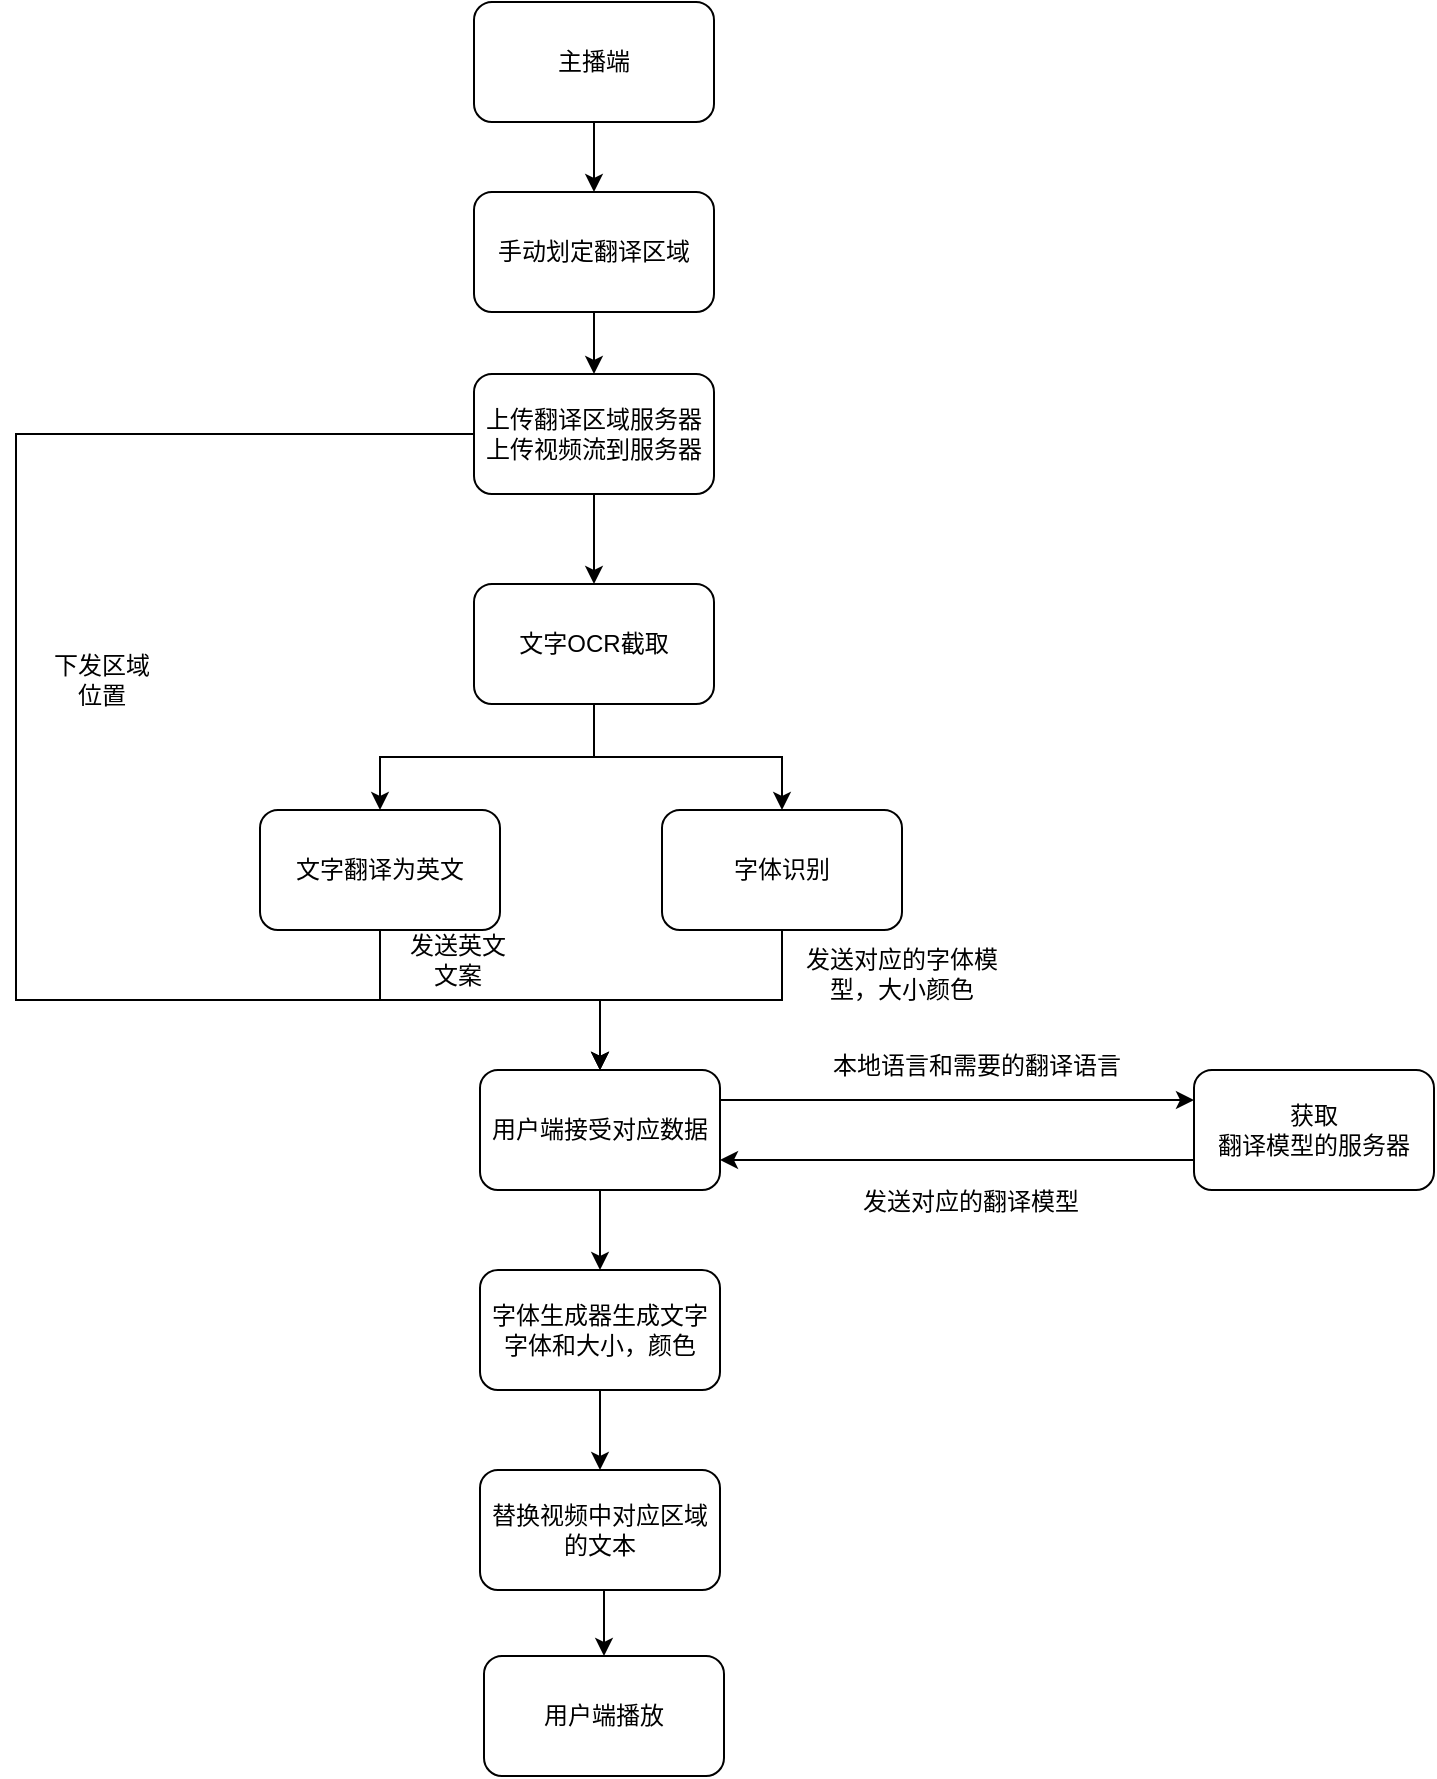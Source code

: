 <mxfile version="15.6.8" type="github" pages="4">
  <diagram id="deppknpWhG_hF70JALiS" name="Page-1">
    <mxGraphModel dx="1673" dy="935" grid="0" gridSize="10" guides="1" tooltips="1" connect="1" arrows="1" fold="1" page="0" pageScale="1" pageWidth="1169" pageHeight="827" background="none" math="0" shadow="0">
      <root>
        <mxCell id="0" />
        <mxCell id="1" parent="0" />
        <mxCell id="zy-ySyqnzNk1DSLpwusJ-8" style="edgeStyle=orthogonalEdgeStyle;rounded=0;orthogonalLoop=1;jettySize=auto;html=1;exitX=0.5;exitY=1;exitDx=0;exitDy=0;" edge="1" parent="1" source="zy-ySyqnzNk1DSLpwusJ-1" target="zy-ySyqnzNk1DSLpwusJ-2">
          <mxGeometry relative="1" as="geometry" />
        </mxCell>
        <mxCell id="zy-ySyqnzNk1DSLpwusJ-1" value="主播端" style="rounded=1;whiteSpace=wrap;html=1;" vertex="1" parent="1">
          <mxGeometry x="472" y="93" width="120" height="60" as="geometry" />
        </mxCell>
        <mxCell id="zy-ySyqnzNk1DSLpwusJ-9" style="edgeStyle=orthogonalEdgeStyle;rounded=0;orthogonalLoop=1;jettySize=auto;html=1;exitX=0.5;exitY=1;exitDx=0;exitDy=0;" edge="1" parent="1" source="zy-ySyqnzNk1DSLpwusJ-2" target="zy-ySyqnzNk1DSLpwusJ-3">
          <mxGeometry relative="1" as="geometry" />
        </mxCell>
        <mxCell id="zy-ySyqnzNk1DSLpwusJ-2" value="手动划定翻译区域" style="rounded=1;whiteSpace=wrap;html=1;" vertex="1" parent="1">
          <mxGeometry x="472" y="188" width="120" height="60" as="geometry" />
        </mxCell>
        <mxCell id="zy-ySyqnzNk1DSLpwusJ-10" style="edgeStyle=orthogonalEdgeStyle;rounded=0;orthogonalLoop=1;jettySize=auto;html=1;exitX=0.5;exitY=1;exitDx=0;exitDy=0;" edge="1" parent="1" source="zy-ySyqnzNk1DSLpwusJ-3" target="zy-ySyqnzNk1DSLpwusJ-6">
          <mxGeometry relative="1" as="geometry" />
        </mxCell>
        <mxCell id="zy-ySyqnzNk1DSLpwusJ-15" style="edgeStyle=orthogonalEdgeStyle;rounded=0;orthogonalLoop=1;jettySize=auto;html=1;exitX=0;exitY=0.5;exitDx=0;exitDy=0;" edge="1" parent="1" source="zy-ySyqnzNk1DSLpwusJ-3" target="zy-ySyqnzNk1DSLpwusJ-7">
          <mxGeometry relative="1" as="geometry">
            <Array as="points">
              <mxPoint x="243" y="309" />
              <mxPoint x="243" y="592" />
              <mxPoint x="535" y="592" />
            </Array>
          </mxGeometry>
        </mxCell>
        <mxCell id="zy-ySyqnzNk1DSLpwusJ-3" value="上传翻译区域服务器&lt;br&gt;上传视频流到服务器" style="rounded=1;whiteSpace=wrap;html=1;" vertex="1" parent="1">
          <mxGeometry x="472" y="279" width="120" height="60" as="geometry" />
        </mxCell>
        <mxCell id="zy-ySyqnzNk1DSLpwusJ-13" style="edgeStyle=orthogonalEdgeStyle;rounded=0;orthogonalLoop=1;jettySize=auto;html=1;exitX=0.5;exitY=1;exitDx=0;exitDy=0;" edge="1" parent="1" source="zy-ySyqnzNk1DSLpwusJ-4" target="zy-ySyqnzNk1DSLpwusJ-7">
          <mxGeometry relative="1" as="geometry" />
        </mxCell>
        <mxCell id="zy-ySyqnzNk1DSLpwusJ-4" value="文字翻译为英文" style="rounded=1;whiteSpace=wrap;html=1;" vertex="1" parent="1">
          <mxGeometry x="365" y="497" width="120" height="60" as="geometry" />
        </mxCell>
        <mxCell id="zy-ySyqnzNk1DSLpwusJ-14" style="edgeStyle=orthogonalEdgeStyle;rounded=0;orthogonalLoop=1;jettySize=auto;html=1;exitX=0.5;exitY=1;exitDx=0;exitDy=0;" edge="1" parent="1" source="zy-ySyqnzNk1DSLpwusJ-5" target="zy-ySyqnzNk1DSLpwusJ-7">
          <mxGeometry relative="1" as="geometry" />
        </mxCell>
        <mxCell id="zy-ySyqnzNk1DSLpwusJ-5" value="字体识别" style="rounded=1;whiteSpace=wrap;html=1;" vertex="1" parent="1">
          <mxGeometry x="566" y="497" width="120" height="60" as="geometry" />
        </mxCell>
        <mxCell id="zy-ySyqnzNk1DSLpwusJ-11" style="edgeStyle=orthogonalEdgeStyle;rounded=0;orthogonalLoop=1;jettySize=auto;html=1;exitX=0.5;exitY=1;exitDx=0;exitDy=0;" edge="1" parent="1" source="zy-ySyqnzNk1DSLpwusJ-6" target="zy-ySyqnzNk1DSLpwusJ-4">
          <mxGeometry relative="1" as="geometry" />
        </mxCell>
        <mxCell id="zy-ySyqnzNk1DSLpwusJ-12" style="edgeStyle=orthogonalEdgeStyle;rounded=0;orthogonalLoop=1;jettySize=auto;html=1;exitX=0.5;exitY=1;exitDx=0;exitDy=0;" edge="1" parent="1" source="zy-ySyqnzNk1DSLpwusJ-6" target="zy-ySyqnzNk1DSLpwusJ-5">
          <mxGeometry relative="1" as="geometry" />
        </mxCell>
        <mxCell id="zy-ySyqnzNk1DSLpwusJ-6" value="文字OCR截取" style="rounded=1;whiteSpace=wrap;html=1;" vertex="1" parent="1">
          <mxGeometry x="472" y="384" width="120" height="60" as="geometry" />
        </mxCell>
        <mxCell id="zy-ySyqnzNk1DSLpwusJ-20" style="edgeStyle=orthogonalEdgeStyle;rounded=0;orthogonalLoop=1;jettySize=auto;html=1;exitX=1;exitY=0.25;exitDx=0;exitDy=0;entryX=0;entryY=0.25;entryDx=0;entryDy=0;" edge="1" parent="1" source="zy-ySyqnzNk1DSLpwusJ-7" target="zy-ySyqnzNk1DSLpwusJ-19">
          <mxGeometry relative="1" as="geometry" />
        </mxCell>
        <mxCell id="zy-ySyqnzNk1DSLpwusJ-26" style="edgeStyle=orthogonalEdgeStyle;rounded=0;orthogonalLoop=1;jettySize=auto;html=1;exitX=0.5;exitY=1;exitDx=0;exitDy=0;entryX=0.5;entryY=0;entryDx=0;entryDy=0;" edge="1" parent="1" source="zy-ySyqnzNk1DSLpwusJ-7" target="zy-ySyqnzNk1DSLpwusJ-24">
          <mxGeometry relative="1" as="geometry" />
        </mxCell>
        <mxCell id="zy-ySyqnzNk1DSLpwusJ-7" value="用户端接受对应数据" style="rounded=1;whiteSpace=wrap;html=1;" vertex="1" parent="1">
          <mxGeometry x="475" y="627" width="120" height="60" as="geometry" />
        </mxCell>
        <mxCell id="zy-ySyqnzNk1DSLpwusJ-16" value="下发区域位置" style="text;html=1;strokeColor=none;fillColor=none;align=center;verticalAlign=middle;whiteSpace=wrap;rounded=0;" vertex="1" parent="1">
          <mxGeometry x="256" y="417" width="60" height="30" as="geometry" />
        </mxCell>
        <mxCell id="zy-ySyqnzNk1DSLpwusJ-21" style="edgeStyle=orthogonalEdgeStyle;rounded=0;orthogonalLoop=1;jettySize=auto;html=1;exitX=0;exitY=0.75;exitDx=0;exitDy=0;entryX=1;entryY=0.75;entryDx=0;entryDy=0;" edge="1" parent="1" source="zy-ySyqnzNk1DSLpwusJ-19" target="zy-ySyqnzNk1DSLpwusJ-7">
          <mxGeometry relative="1" as="geometry" />
        </mxCell>
        <mxCell id="zy-ySyqnzNk1DSLpwusJ-19" value="获取&lt;br&gt;翻译模型的服务器&lt;br&gt;" style="rounded=1;whiteSpace=wrap;html=1;" vertex="1" parent="1">
          <mxGeometry x="832" y="627" width="120" height="60" as="geometry" />
        </mxCell>
        <mxCell id="zy-ySyqnzNk1DSLpwusJ-22" value="本地语言和需要的翻译语言" style="text;html=1;strokeColor=none;fillColor=none;align=center;verticalAlign=middle;whiteSpace=wrap;rounded=0;" vertex="1" parent="1">
          <mxGeometry x="628" y="610" width="191" height="30" as="geometry" />
        </mxCell>
        <mxCell id="zy-ySyqnzNk1DSLpwusJ-23" value="发送对应的翻译模型" style="text;html=1;strokeColor=none;fillColor=none;align=center;verticalAlign=middle;whiteSpace=wrap;rounded=0;" vertex="1" parent="1">
          <mxGeometry x="625" y="678" width="191" height="30" as="geometry" />
        </mxCell>
        <mxCell id="zy-ySyqnzNk1DSLpwusJ-27" style="edgeStyle=orthogonalEdgeStyle;rounded=0;orthogonalLoop=1;jettySize=auto;html=1;exitX=0.5;exitY=1;exitDx=0;exitDy=0;" edge="1" parent="1" source="zy-ySyqnzNk1DSLpwusJ-24" target="zy-ySyqnzNk1DSLpwusJ-25">
          <mxGeometry relative="1" as="geometry" />
        </mxCell>
        <mxCell id="zy-ySyqnzNk1DSLpwusJ-24" value="字体生成器生成文字字体和大小，颜色" style="rounded=1;whiteSpace=wrap;html=1;" vertex="1" parent="1">
          <mxGeometry x="475" y="727" width="120" height="60" as="geometry" />
        </mxCell>
        <mxCell id="zy-ySyqnzNk1DSLpwusJ-32" style="edgeStyle=orthogonalEdgeStyle;rounded=0;orthogonalLoop=1;jettySize=auto;html=1;exitX=0.5;exitY=1;exitDx=0;exitDy=0;entryX=0.5;entryY=0;entryDx=0;entryDy=0;" edge="1" parent="1" source="zy-ySyqnzNk1DSLpwusJ-25" target="zy-ySyqnzNk1DSLpwusJ-31">
          <mxGeometry relative="1" as="geometry" />
        </mxCell>
        <mxCell id="zy-ySyqnzNk1DSLpwusJ-25" value="替换视频中对应区域的文本" style="rounded=1;whiteSpace=wrap;html=1;" vertex="1" parent="1">
          <mxGeometry x="475" y="827" width="120" height="60" as="geometry" />
        </mxCell>
        <mxCell id="zy-ySyqnzNk1DSLpwusJ-29" value="发送对应的字体模型，大小颜色" style="text;html=1;strokeColor=none;fillColor=none;align=center;verticalAlign=middle;whiteSpace=wrap;rounded=0;" vertex="1" parent="1">
          <mxGeometry x="634" y="564" width="104" height="30" as="geometry" />
        </mxCell>
        <mxCell id="zy-ySyqnzNk1DSLpwusJ-30" value="发送英文文案" style="text;html=1;strokeColor=none;fillColor=none;align=center;verticalAlign=middle;whiteSpace=wrap;rounded=0;" vertex="1" parent="1">
          <mxGeometry x="434" y="557" width="60" height="30" as="geometry" />
        </mxCell>
        <mxCell id="zy-ySyqnzNk1DSLpwusJ-31" value="用户端播放" style="rounded=1;whiteSpace=wrap;html=1;" vertex="1" parent="1">
          <mxGeometry x="477" y="920" width="120" height="60" as="geometry" />
        </mxCell>
      </root>
    </mxGraphModel>
  </diagram>
  <diagram id="xxRcVkGZvPgzCilsxUnd" name="Page-2">
    <mxGraphModel dx="1673" dy="935" grid="0" gridSize="10" guides="1" tooltips="1" connect="1" arrows="1" fold="1" page="0" pageScale="1" pageWidth="1169" pageHeight="827" math="0" shadow="0">
      <root>
        <mxCell id="i7DTgtqNW0EHdDafcnVs-0" />
        <mxCell id="i7DTgtqNW0EHdDafcnVs-1" parent="i7DTgtqNW0EHdDafcnVs-0" />
        <mxCell id="oEYVQdHiddgd-uuQjU3G-0" style="edgeStyle=orthogonalEdgeStyle;rounded=0;orthogonalLoop=1;jettySize=auto;html=1;exitX=0.5;exitY=1;exitDx=0;exitDy=0;" edge="1" parent="i7DTgtqNW0EHdDafcnVs-1" source="oEYVQdHiddgd-uuQjU3G-1" target="oEYVQdHiddgd-uuQjU3G-3">
          <mxGeometry relative="1" as="geometry" />
        </mxCell>
        <mxCell id="oEYVQdHiddgd-uuQjU3G-1" value="用户端" style="rounded=1;whiteSpace=wrap;html=1;" vertex="1" parent="i7DTgtqNW0EHdDafcnVs-1">
          <mxGeometry x="472" y="93" width="120" height="60" as="geometry" />
        </mxCell>
        <mxCell id="oEYVQdHiddgd-uuQjU3G-2" style="edgeStyle=orthogonalEdgeStyle;rounded=0;orthogonalLoop=1;jettySize=auto;html=1;exitX=0.5;exitY=1;exitDx=0;exitDy=0;" edge="1" parent="i7DTgtqNW0EHdDafcnVs-1" source="oEYVQdHiddgd-uuQjU3G-3" target="oEYVQdHiddgd-uuQjU3G-6">
          <mxGeometry relative="1" as="geometry" />
        </mxCell>
        <mxCell id="oEYVQdHiddgd-uuQjU3G-3" value="手动划定翻译区域" style="rounded=1;whiteSpace=wrap;html=1;" vertex="1" parent="i7DTgtqNW0EHdDafcnVs-1">
          <mxGeometry x="472" y="188" width="120" height="60" as="geometry" />
        </mxCell>
        <mxCell id="oEYVQdHiddgd-uuQjU3G-4" style="edgeStyle=orthogonalEdgeStyle;rounded=0;orthogonalLoop=1;jettySize=auto;html=1;exitX=0.5;exitY=1;exitDx=0;exitDy=0;" edge="1" parent="i7DTgtqNW0EHdDafcnVs-1" source="oEYVQdHiddgd-uuQjU3G-6" target="oEYVQdHiddgd-uuQjU3G-13">
          <mxGeometry relative="1" as="geometry" />
        </mxCell>
        <mxCell id="oEYVQdHiddgd-uuQjU3G-6" value="视频处理器" style="rounded=1;whiteSpace=wrap;html=1;" vertex="1" parent="i7DTgtqNW0EHdDafcnVs-1">
          <mxGeometry x="472" y="279" width="120" height="60" as="geometry" />
        </mxCell>
        <mxCell id="oEYVQdHiddgd-uuQjU3G-7" style="edgeStyle=orthogonalEdgeStyle;rounded=0;orthogonalLoop=1;jettySize=auto;html=1;exitX=0.5;exitY=1;exitDx=0;exitDy=0;" edge="1" parent="i7DTgtqNW0EHdDafcnVs-1" source="oEYVQdHiddgd-uuQjU3G-8" target="oEYVQdHiddgd-uuQjU3G-16">
          <mxGeometry relative="1" as="geometry" />
        </mxCell>
        <mxCell id="oEYVQdHiddgd-uuQjU3G-8" value="文字翻译为英文" style="rounded=1;whiteSpace=wrap;html=1;" vertex="1" parent="i7DTgtqNW0EHdDafcnVs-1">
          <mxGeometry x="365" y="497" width="120" height="60" as="geometry" />
        </mxCell>
        <mxCell id="oEYVQdHiddgd-uuQjU3G-9" style="edgeStyle=orthogonalEdgeStyle;rounded=0;orthogonalLoop=1;jettySize=auto;html=1;exitX=0.5;exitY=1;exitDx=0;exitDy=0;" edge="1" parent="i7DTgtqNW0EHdDafcnVs-1" source="oEYVQdHiddgd-uuQjU3G-10" target="oEYVQdHiddgd-uuQjU3G-16">
          <mxGeometry relative="1" as="geometry" />
        </mxCell>
        <mxCell id="oEYVQdHiddgd-uuQjU3G-10" value="字体识别" style="rounded=1;whiteSpace=wrap;html=1;" vertex="1" parent="i7DTgtqNW0EHdDafcnVs-1">
          <mxGeometry x="566" y="497" width="120" height="60" as="geometry" />
        </mxCell>
        <mxCell id="oEYVQdHiddgd-uuQjU3G-11" style="edgeStyle=orthogonalEdgeStyle;rounded=0;orthogonalLoop=1;jettySize=auto;html=1;exitX=0.5;exitY=1;exitDx=0;exitDy=0;" edge="1" parent="i7DTgtqNW0EHdDafcnVs-1" source="oEYVQdHiddgd-uuQjU3G-13" target="oEYVQdHiddgd-uuQjU3G-8">
          <mxGeometry relative="1" as="geometry" />
        </mxCell>
        <mxCell id="oEYVQdHiddgd-uuQjU3G-12" style="edgeStyle=orthogonalEdgeStyle;rounded=0;orthogonalLoop=1;jettySize=auto;html=1;exitX=0.5;exitY=1;exitDx=0;exitDy=0;" edge="1" parent="i7DTgtqNW0EHdDafcnVs-1" source="oEYVQdHiddgd-uuQjU3G-13" target="oEYVQdHiddgd-uuQjU3G-10">
          <mxGeometry relative="1" as="geometry" />
        </mxCell>
        <mxCell id="oEYVQdHiddgd-uuQjU3G-40" style="edgeStyle=orthogonalEdgeStyle;rounded=0;orthogonalLoop=1;jettySize=auto;html=1;exitX=0;exitY=0.25;exitDx=0;exitDy=0;" edge="1" parent="i7DTgtqNW0EHdDafcnVs-1" source="oEYVQdHiddgd-uuQjU3G-13" target="oEYVQdHiddgd-uuQjU3G-37">
          <mxGeometry relative="1" as="geometry" />
        </mxCell>
        <mxCell id="oEYVQdHiddgd-uuQjU3G-41" style="edgeStyle=orthogonalEdgeStyle;rounded=0;orthogonalLoop=1;jettySize=auto;html=1;exitX=1;exitY=0.25;exitDx=0;exitDy=0;entryX=0.5;entryY=0;entryDx=0;entryDy=0;" edge="1" parent="i7DTgtqNW0EHdDafcnVs-1" source="oEYVQdHiddgd-uuQjU3G-13" target="oEYVQdHiddgd-uuQjU3G-29">
          <mxGeometry relative="1" as="geometry" />
        </mxCell>
        <mxCell id="oEYVQdHiddgd-uuQjU3G-13" value="文字OCR截取" style="rounded=1;whiteSpace=wrap;html=1;" vertex="1" parent="i7DTgtqNW0EHdDafcnVs-1">
          <mxGeometry x="472" y="384" width="120" height="60" as="geometry" />
        </mxCell>
        <mxCell id="oEYVQdHiddgd-uuQjU3G-14" style="edgeStyle=orthogonalEdgeStyle;rounded=0;orthogonalLoop=1;jettySize=auto;html=1;exitX=1;exitY=0.25;exitDx=0;exitDy=0;entryX=0;entryY=0.25;entryDx=0;entryDy=0;" edge="1" parent="i7DTgtqNW0EHdDafcnVs-1" source="oEYVQdHiddgd-uuQjU3G-16" target="oEYVQdHiddgd-uuQjU3G-19">
          <mxGeometry relative="1" as="geometry" />
        </mxCell>
        <mxCell id="oEYVQdHiddgd-uuQjU3G-15" style="edgeStyle=orthogonalEdgeStyle;rounded=0;orthogonalLoop=1;jettySize=auto;html=1;exitX=0.5;exitY=1;exitDx=0;exitDy=0;entryX=0.5;entryY=0;entryDx=0;entryDy=0;" edge="1" parent="i7DTgtqNW0EHdDafcnVs-1" source="oEYVQdHiddgd-uuQjU3G-16" target="oEYVQdHiddgd-uuQjU3G-23">
          <mxGeometry relative="1" as="geometry" />
        </mxCell>
        <mxCell id="oEYVQdHiddgd-uuQjU3G-16" value="用户端接受对应数据" style="rounded=1;whiteSpace=wrap;html=1;" vertex="1" parent="i7DTgtqNW0EHdDafcnVs-1">
          <mxGeometry x="475" y="627" width="120" height="60" as="geometry" />
        </mxCell>
        <mxCell id="oEYVQdHiddgd-uuQjU3G-18" style="edgeStyle=orthogonalEdgeStyle;rounded=0;orthogonalLoop=1;jettySize=auto;html=1;exitX=0;exitY=0.75;exitDx=0;exitDy=0;entryX=1;entryY=0.75;entryDx=0;entryDy=0;" edge="1" parent="i7DTgtqNW0EHdDafcnVs-1" source="oEYVQdHiddgd-uuQjU3G-19" target="oEYVQdHiddgd-uuQjU3G-16">
          <mxGeometry relative="1" as="geometry" />
        </mxCell>
        <mxCell id="oEYVQdHiddgd-uuQjU3G-19" value="获取&lt;br&gt;翻译模型的服务器&lt;br&gt;" style="rounded=1;whiteSpace=wrap;html=1;" vertex="1" parent="i7DTgtqNW0EHdDafcnVs-1">
          <mxGeometry x="832" y="627" width="120" height="60" as="geometry" />
        </mxCell>
        <mxCell id="oEYVQdHiddgd-uuQjU3G-20" value="本地语言和需要的翻译语言" style="text;html=1;strokeColor=none;fillColor=none;align=center;verticalAlign=middle;whiteSpace=wrap;rounded=0;" vertex="1" parent="i7DTgtqNW0EHdDafcnVs-1">
          <mxGeometry x="628" y="610" width="191" height="30" as="geometry" />
        </mxCell>
        <mxCell id="oEYVQdHiddgd-uuQjU3G-21" value="发送对应的翻译模型" style="text;html=1;strokeColor=none;fillColor=none;align=center;verticalAlign=middle;whiteSpace=wrap;rounded=0;" vertex="1" parent="i7DTgtqNW0EHdDafcnVs-1">
          <mxGeometry x="625" y="678" width="191" height="30" as="geometry" />
        </mxCell>
        <mxCell id="oEYVQdHiddgd-uuQjU3G-22" style="edgeStyle=orthogonalEdgeStyle;rounded=0;orthogonalLoop=1;jettySize=auto;html=1;exitX=0.5;exitY=1;exitDx=0;exitDy=0;" edge="1" parent="i7DTgtqNW0EHdDafcnVs-1" source="oEYVQdHiddgd-uuQjU3G-23" target="oEYVQdHiddgd-uuQjU3G-25">
          <mxGeometry relative="1" as="geometry" />
        </mxCell>
        <mxCell id="oEYVQdHiddgd-uuQjU3G-23" value="字体生成器生成文字字体和大小，颜色" style="rounded=1;whiteSpace=wrap;html=1;" vertex="1" parent="i7DTgtqNW0EHdDafcnVs-1">
          <mxGeometry x="475" y="727" width="120" height="60" as="geometry" />
        </mxCell>
        <mxCell id="oEYVQdHiddgd-uuQjU3G-24" style="edgeStyle=orthogonalEdgeStyle;rounded=0;orthogonalLoop=1;jettySize=auto;html=1;exitX=0.5;exitY=1;exitDx=0;exitDy=0;entryX=0.5;entryY=0;entryDx=0;entryDy=0;" edge="1" parent="i7DTgtqNW0EHdDafcnVs-1" source="oEYVQdHiddgd-uuQjU3G-25" target="oEYVQdHiddgd-uuQjU3G-28">
          <mxGeometry relative="1" as="geometry" />
        </mxCell>
        <mxCell id="oEYVQdHiddgd-uuQjU3G-25" value="替换视频中对应区域的文本" style="rounded=1;whiteSpace=wrap;html=1;" vertex="1" parent="i7DTgtqNW0EHdDafcnVs-1">
          <mxGeometry x="475" y="827" width="120" height="60" as="geometry" />
        </mxCell>
        <mxCell id="oEYVQdHiddgd-uuQjU3G-26" value="得到对应的字体模型，大小颜色" style="text;html=1;strokeColor=none;fillColor=none;align=center;verticalAlign=middle;whiteSpace=wrap;rounded=0;" vertex="1" parent="i7DTgtqNW0EHdDafcnVs-1">
          <mxGeometry x="628" y="561" width="104" height="30" as="geometry" />
        </mxCell>
        <mxCell id="oEYVQdHiddgd-uuQjU3G-27" value="得到英文文案" style="text;html=1;strokeColor=none;fillColor=none;align=center;verticalAlign=middle;whiteSpace=wrap;rounded=0;" vertex="1" parent="i7DTgtqNW0EHdDafcnVs-1">
          <mxGeometry x="434" y="557" width="60" height="30" as="geometry" />
        </mxCell>
        <mxCell id="oEYVQdHiddgd-uuQjU3G-28" value="用户端播放" style="rounded=1;whiteSpace=wrap;html=1;" vertex="1" parent="i7DTgtqNW0EHdDafcnVs-1">
          <mxGeometry x="477" y="920" width="120" height="60" as="geometry" />
        </mxCell>
        <mxCell id="oEYVQdHiddgd-uuQjU3G-43" style="edgeStyle=orthogonalEdgeStyle;rounded=0;orthogonalLoop=1;jettySize=auto;html=1;exitX=0;exitY=0.5;exitDx=0;exitDy=0;entryX=1;entryY=0.5;entryDx=0;entryDy=0;" edge="1" parent="i7DTgtqNW0EHdDafcnVs-1" source="oEYVQdHiddgd-uuQjU3G-29" target="oEYVQdHiddgd-uuQjU3G-10">
          <mxGeometry relative="1" as="geometry" />
        </mxCell>
        <mxCell id="oEYVQdHiddgd-uuQjU3G-29" value="服务器识别文字的字体" style="rounded=1;whiteSpace=wrap;html=1;" vertex="1" parent="i7DTgtqNW0EHdDafcnVs-1">
          <mxGeometry x="798" y="497" width="120" height="60" as="geometry" />
        </mxCell>
        <mxCell id="oEYVQdHiddgd-uuQjU3G-34" value="上传截图" style="text;html=1;strokeColor=none;fillColor=none;align=center;verticalAlign=middle;whiteSpace=wrap;rounded=0;" vertex="1" parent="i7DTgtqNW0EHdDafcnVs-1">
          <mxGeometry x="199" y="371" width="188" height="30" as="geometry" />
        </mxCell>
        <mxCell id="oEYVQdHiddgd-uuQjU3G-36" value="发送转译为英文的模型" style="text;html=1;strokeColor=none;fillColor=none;align=center;verticalAlign=middle;whiteSpace=wrap;rounded=0;" vertex="1" parent="i7DTgtqNW0EHdDafcnVs-1">
          <mxGeometry x="224" y="481" width="86" height="30" as="geometry" />
        </mxCell>
        <mxCell id="oEYVQdHiddgd-uuQjU3G-39" style="edgeStyle=orthogonalEdgeStyle;rounded=0;orthogonalLoop=1;jettySize=auto;html=1;exitX=1;exitY=0.25;exitDx=0;exitDy=0;entryX=0;entryY=0.25;entryDx=0;entryDy=0;" edge="1" parent="i7DTgtqNW0EHdDafcnVs-1" source="oEYVQdHiddgd-uuQjU3G-37" target="oEYVQdHiddgd-uuQjU3G-8">
          <mxGeometry relative="1" as="geometry" />
        </mxCell>
        <mxCell id="oEYVQdHiddgd-uuQjU3G-37" value="服务器识别图中文字为哪国语言。" style="rounded=1;whiteSpace=wrap;html=1;" vertex="1" parent="i7DTgtqNW0EHdDafcnVs-1">
          <mxGeometry x="47" y="497" width="120" height="60" as="geometry" />
        </mxCell>
        <mxCell id="oEYVQdHiddgd-uuQjU3G-42" value="上传截图" style="text;html=1;strokeColor=none;fillColor=none;align=center;verticalAlign=middle;whiteSpace=wrap;rounded=0;" vertex="1" parent="i7DTgtqNW0EHdDafcnVs-1">
          <mxGeometry x="625" y="359" width="188" height="30" as="geometry" />
        </mxCell>
        <mxCell id="oEYVQdHiddgd-uuQjU3G-44" value="下发字体模型" style="text;html=1;strokeColor=none;fillColor=none;align=center;verticalAlign=middle;whiteSpace=wrap;rounded=0;" vertex="1" parent="i7DTgtqNW0EHdDafcnVs-1">
          <mxGeometry x="715" y="492" width="60" height="30" as="geometry" />
        </mxCell>
      </root>
    </mxGraphModel>
  </diagram>
  <diagram id="i6_lmdT1c-eihP4UHHaK" name="Page-3">
    <mxGraphModel dx="1673" dy="935" grid="0" gridSize="10" guides="1" tooltips="1" connect="1" arrows="1" fold="1" page="0" pageScale="1" pageWidth="1169" pageHeight="827" math="0" shadow="0">
      <root>
        <mxCell id="1dbQrCzi1LUIZQwRB-iO-0" />
        <mxCell id="1dbQrCzi1LUIZQwRB-iO-1" parent="1dbQrCzi1LUIZQwRB-iO-0" />
        <mxCell id="WK2VXIyTG7ZQFaQx2tm1-0" style="edgeStyle=orthogonalEdgeStyle;rounded=0;orthogonalLoop=1;jettySize=auto;html=1;exitX=0.5;exitY=1;exitDx=0;exitDy=0;" edge="1" parent="1dbQrCzi1LUIZQwRB-iO-1" source="WK2VXIyTG7ZQFaQx2tm1-1" target="WK2VXIyTG7ZQFaQx2tm1-3">
          <mxGeometry relative="1" as="geometry" />
        </mxCell>
        <mxCell id="WK2VXIyTG7ZQFaQx2tm1-1" value="用户端" style="rounded=1;whiteSpace=wrap;html=1;" vertex="1" parent="1dbQrCzi1LUIZQwRB-iO-1">
          <mxGeometry x="472" y="93" width="120" height="60" as="geometry" />
        </mxCell>
        <mxCell id="WK2VXIyTG7ZQFaQx2tm1-2" style="edgeStyle=orthogonalEdgeStyle;rounded=0;orthogonalLoop=1;jettySize=auto;html=1;exitX=0.5;exitY=1;exitDx=0;exitDy=0;" edge="1" parent="1dbQrCzi1LUIZQwRB-iO-1" source="WK2VXIyTG7ZQFaQx2tm1-3" target="WK2VXIyTG7ZQFaQx2tm1-5">
          <mxGeometry relative="1" as="geometry" />
        </mxCell>
        <mxCell id="WK2VXIyTG7ZQFaQx2tm1-3" value="手动划定翻译区域" style="rounded=1;whiteSpace=wrap;html=1;" vertex="1" parent="1dbQrCzi1LUIZQwRB-iO-1">
          <mxGeometry x="472" y="188" width="120" height="60" as="geometry" />
        </mxCell>
        <mxCell id="WK2VXIyTG7ZQFaQx2tm1-4" style="edgeStyle=orthogonalEdgeStyle;rounded=0;orthogonalLoop=1;jettySize=auto;html=1;exitX=0.5;exitY=1;exitDx=0;exitDy=0;" edge="1" parent="1dbQrCzi1LUIZQwRB-iO-1" source="WK2VXIyTG7ZQFaQx2tm1-5" target="WK2VXIyTG7ZQFaQx2tm1-14">
          <mxGeometry relative="1" as="geometry" />
        </mxCell>
        <mxCell id="WK2VXIyTG7ZQFaQx2tm1-5" value="视频处理器" style="rounded=1;whiteSpace=wrap;html=1;" vertex="1" parent="1dbQrCzi1LUIZQwRB-iO-1">
          <mxGeometry x="472" y="279" width="120" height="60" as="geometry" />
        </mxCell>
        <mxCell id="WK2VXIyTG7ZQFaQx2tm1-6" style="edgeStyle=orthogonalEdgeStyle;rounded=0;orthogonalLoop=1;jettySize=auto;html=1;exitX=0.5;exitY=1;exitDx=0;exitDy=0;" edge="1" parent="1dbQrCzi1LUIZQwRB-iO-1" source="WK2VXIyTG7ZQFaQx2tm1-7" target="WK2VXIyTG7ZQFaQx2tm1-17">
          <mxGeometry relative="1" as="geometry" />
        </mxCell>
        <mxCell id="WK2VXIyTG7ZQFaQx2tm1-7" value="文字翻译为本地语言" style="rounded=1;whiteSpace=wrap;html=1;" vertex="1" parent="1dbQrCzi1LUIZQwRB-iO-1">
          <mxGeometry x="365" y="497" width="120" height="60" as="geometry" />
        </mxCell>
        <mxCell id="WK2VXIyTG7ZQFaQx2tm1-8" style="edgeStyle=orthogonalEdgeStyle;rounded=0;orthogonalLoop=1;jettySize=auto;html=1;exitX=0.5;exitY=1;exitDx=0;exitDy=0;" edge="1" parent="1dbQrCzi1LUIZQwRB-iO-1" source="WK2VXIyTG7ZQFaQx2tm1-9" target="WK2VXIyTG7ZQFaQx2tm1-17">
          <mxGeometry relative="1" as="geometry" />
        </mxCell>
        <mxCell id="WK2VXIyTG7ZQFaQx2tm1-9" value="字体识别" style="rounded=1;whiteSpace=wrap;html=1;" vertex="1" parent="1dbQrCzi1LUIZQwRB-iO-1">
          <mxGeometry x="566" y="497" width="120" height="60" as="geometry" />
        </mxCell>
        <mxCell id="WK2VXIyTG7ZQFaQx2tm1-10" style="edgeStyle=orthogonalEdgeStyle;rounded=0;orthogonalLoop=1;jettySize=auto;html=1;exitX=0.5;exitY=1;exitDx=0;exitDy=0;" edge="1" parent="1dbQrCzi1LUIZQwRB-iO-1" source="WK2VXIyTG7ZQFaQx2tm1-14" target="WK2VXIyTG7ZQFaQx2tm1-7">
          <mxGeometry relative="1" as="geometry" />
        </mxCell>
        <mxCell id="WK2VXIyTG7ZQFaQx2tm1-11" style="edgeStyle=orthogonalEdgeStyle;rounded=0;orthogonalLoop=1;jettySize=auto;html=1;exitX=0.5;exitY=1;exitDx=0;exitDy=0;" edge="1" parent="1dbQrCzi1LUIZQwRB-iO-1" source="WK2VXIyTG7ZQFaQx2tm1-14" target="WK2VXIyTG7ZQFaQx2tm1-9">
          <mxGeometry relative="1" as="geometry" />
        </mxCell>
        <mxCell id="WK2VXIyTG7ZQFaQx2tm1-12" style="edgeStyle=orthogonalEdgeStyle;rounded=0;orthogonalLoop=1;jettySize=auto;html=1;exitX=0;exitY=0.25;exitDx=0;exitDy=0;" edge="1" parent="1dbQrCzi1LUIZQwRB-iO-1" source="WK2VXIyTG7ZQFaQx2tm1-14" target="WK2VXIyTG7ZQFaQx2tm1-34">
          <mxGeometry relative="1" as="geometry" />
        </mxCell>
        <mxCell id="WK2VXIyTG7ZQFaQx2tm1-13" style="edgeStyle=orthogonalEdgeStyle;rounded=0;orthogonalLoop=1;jettySize=auto;html=1;exitX=1;exitY=0.25;exitDx=0;exitDy=0;entryX=0.5;entryY=0;entryDx=0;entryDy=0;" edge="1" parent="1dbQrCzi1LUIZQwRB-iO-1" source="WK2VXIyTG7ZQFaQx2tm1-14" target="WK2VXIyTG7ZQFaQx2tm1-30">
          <mxGeometry relative="1" as="geometry" />
        </mxCell>
        <mxCell id="WK2VXIyTG7ZQFaQx2tm1-14" value="文字OCR截取" style="rounded=1;whiteSpace=wrap;html=1;" vertex="1" parent="1dbQrCzi1LUIZQwRB-iO-1">
          <mxGeometry x="472" y="384" width="120" height="60" as="geometry" />
        </mxCell>
        <mxCell id="WK2VXIyTG7ZQFaQx2tm1-16" style="edgeStyle=orthogonalEdgeStyle;rounded=0;orthogonalLoop=1;jettySize=auto;html=1;exitX=0.5;exitY=1;exitDx=0;exitDy=0;entryX=0.5;entryY=0;entryDx=0;entryDy=0;" edge="1" parent="1dbQrCzi1LUIZQwRB-iO-1" source="WK2VXIyTG7ZQFaQx2tm1-17" target="WK2VXIyTG7ZQFaQx2tm1-23">
          <mxGeometry relative="1" as="geometry" />
        </mxCell>
        <mxCell id="WK2VXIyTG7ZQFaQx2tm1-17" value="用户端接受对应数据" style="rounded=1;whiteSpace=wrap;html=1;" vertex="1" parent="1dbQrCzi1LUIZQwRB-iO-1">
          <mxGeometry x="475" y="627" width="120" height="60" as="geometry" />
        </mxCell>
        <mxCell id="WK2VXIyTG7ZQFaQx2tm1-22" style="edgeStyle=orthogonalEdgeStyle;rounded=0;orthogonalLoop=1;jettySize=auto;html=1;exitX=0.5;exitY=1;exitDx=0;exitDy=0;" edge="1" parent="1dbQrCzi1LUIZQwRB-iO-1" source="WK2VXIyTG7ZQFaQx2tm1-23" target="WK2VXIyTG7ZQFaQx2tm1-25">
          <mxGeometry relative="1" as="geometry" />
        </mxCell>
        <mxCell id="WK2VXIyTG7ZQFaQx2tm1-23" value="字体生成器生成文字字体和大小，颜色" style="rounded=1;whiteSpace=wrap;html=1;" vertex="1" parent="1dbQrCzi1LUIZQwRB-iO-1">
          <mxGeometry x="475" y="727" width="120" height="60" as="geometry" />
        </mxCell>
        <mxCell id="WK2VXIyTG7ZQFaQx2tm1-24" style="edgeStyle=orthogonalEdgeStyle;rounded=0;orthogonalLoop=1;jettySize=auto;html=1;exitX=0.5;exitY=1;exitDx=0;exitDy=0;entryX=0.5;entryY=0;entryDx=0;entryDy=0;" edge="1" parent="1dbQrCzi1LUIZQwRB-iO-1" source="WK2VXIyTG7ZQFaQx2tm1-25" target="WK2VXIyTG7ZQFaQx2tm1-28">
          <mxGeometry relative="1" as="geometry" />
        </mxCell>
        <mxCell id="WK2VXIyTG7ZQFaQx2tm1-25" value="替换视频中对应区域的文本" style="rounded=1;whiteSpace=wrap;html=1;" vertex="1" parent="1dbQrCzi1LUIZQwRB-iO-1">
          <mxGeometry x="475" y="827" width="120" height="60" as="geometry" />
        </mxCell>
        <mxCell id="WK2VXIyTG7ZQFaQx2tm1-26" value="得到对应的字体模型，大小颜色" style="text;html=1;strokeColor=none;fillColor=none;align=center;verticalAlign=middle;whiteSpace=wrap;rounded=0;" vertex="1" parent="1dbQrCzi1LUIZQwRB-iO-1">
          <mxGeometry x="628" y="561" width="104" height="30" as="geometry" />
        </mxCell>
        <mxCell id="WK2VXIyTG7ZQFaQx2tm1-27" value="得到英文文案" style="text;html=1;strokeColor=none;fillColor=none;align=center;verticalAlign=middle;whiteSpace=wrap;rounded=0;" vertex="1" parent="1dbQrCzi1LUIZQwRB-iO-1">
          <mxGeometry x="434" y="557" width="60" height="30" as="geometry" />
        </mxCell>
        <mxCell id="WK2VXIyTG7ZQFaQx2tm1-28" value="用户端播放" style="rounded=1;whiteSpace=wrap;html=1;" vertex="1" parent="1dbQrCzi1LUIZQwRB-iO-1">
          <mxGeometry x="477" y="920" width="120" height="60" as="geometry" />
        </mxCell>
        <mxCell id="WK2VXIyTG7ZQFaQx2tm1-29" style="edgeStyle=orthogonalEdgeStyle;rounded=0;orthogonalLoop=1;jettySize=auto;html=1;exitX=0;exitY=0.5;exitDx=0;exitDy=0;entryX=1;entryY=0.5;entryDx=0;entryDy=0;" edge="1" parent="1dbQrCzi1LUIZQwRB-iO-1" source="WK2VXIyTG7ZQFaQx2tm1-30" target="WK2VXIyTG7ZQFaQx2tm1-9">
          <mxGeometry relative="1" as="geometry" />
        </mxCell>
        <mxCell id="WK2VXIyTG7ZQFaQx2tm1-30" value="服务器识别文字的字体" style="rounded=1;whiteSpace=wrap;html=1;" vertex="1" parent="1dbQrCzi1LUIZQwRB-iO-1">
          <mxGeometry x="798" y="497" width="120" height="60" as="geometry" />
        </mxCell>
        <mxCell id="WK2VXIyTG7ZQFaQx2tm1-31" value="上传截图" style="text;html=1;strokeColor=none;fillColor=none;align=center;verticalAlign=middle;whiteSpace=wrap;rounded=0;" vertex="1" parent="1dbQrCzi1LUIZQwRB-iO-1">
          <mxGeometry x="199" y="371" width="188" height="30" as="geometry" />
        </mxCell>
        <mxCell id="WK2VXIyTG7ZQFaQx2tm1-32" value="发送转译为本地语言的模型" style="text;html=1;strokeColor=none;fillColor=none;align=center;verticalAlign=middle;whiteSpace=wrap;rounded=0;" vertex="1" parent="1dbQrCzi1LUIZQwRB-iO-1">
          <mxGeometry x="224" y="481" width="86" height="30" as="geometry" />
        </mxCell>
        <mxCell id="WK2VXIyTG7ZQFaQx2tm1-33" style="edgeStyle=orthogonalEdgeStyle;rounded=0;orthogonalLoop=1;jettySize=auto;html=1;exitX=1;exitY=0.25;exitDx=0;exitDy=0;entryX=0;entryY=0.25;entryDx=0;entryDy=0;" edge="1" parent="1dbQrCzi1LUIZQwRB-iO-1" source="WK2VXIyTG7ZQFaQx2tm1-34" target="WK2VXIyTG7ZQFaQx2tm1-7">
          <mxGeometry relative="1" as="geometry" />
        </mxCell>
        <mxCell id="WK2VXIyTG7ZQFaQx2tm1-34" value="服务器识别图中文字为哪国语言" style="rounded=1;whiteSpace=wrap;html=1;" vertex="1" parent="1dbQrCzi1LUIZQwRB-iO-1">
          <mxGeometry x="47" y="497" width="120" height="60" as="geometry" />
        </mxCell>
        <mxCell id="WK2VXIyTG7ZQFaQx2tm1-35" value="上传截图" style="text;html=1;strokeColor=none;fillColor=none;align=center;verticalAlign=middle;whiteSpace=wrap;rounded=0;" vertex="1" parent="1dbQrCzi1LUIZQwRB-iO-1">
          <mxGeometry x="625" y="359" width="188" height="30" as="geometry" />
        </mxCell>
        <mxCell id="WK2VXIyTG7ZQFaQx2tm1-36" value="下发字体模型" style="text;html=1;strokeColor=none;fillColor=none;align=center;verticalAlign=middle;whiteSpace=wrap;rounded=0;" vertex="1" parent="1dbQrCzi1LUIZQwRB-iO-1">
          <mxGeometry x="715" y="492" width="60" height="30" as="geometry" />
        </mxCell>
      </root>
    </mxGraphModel>
  </diagram>
  <diagram id="sIw1USoIgcB4w70u0u-L" name="Page-4">
    <mxGraphModel dx="1822" dy="795" grid="0" gridSize="10" guides="1" tooltips="1" connect="1" arrows="1" fold="1" page="0" pageScale="1" pageWidth="1169" pageHeight="827" math="0" shadow="0">
      <root>
        <mxCell id="DeOHG1wceYMyC7xPk4_w-0" />
        <mxCell id="DeOHG1wceYMyC7xPk4_w-1" parent="DeOHG1wceYMyC7xPk4_w-0" />
        <mxCell id="DeOHG1wceYMyC7xPk4_w-2" value="" style="rounded=1;whiteSpace=wrap;html=1;" vertex="1" parent="DeOHG1wceYMyC7xPk4_w-1">
          <mxGeometry x="-188" y="17" width="730" height="401" as="geometry" />
        </mxCell>
        <mxCell id="DeOHG1wceYMyC7xPk4_w-6" style="edgeStyle=orthogonalEdgeStyle;rounded=0;orthogonalLoop=1;jettySize=auto;html=1;exitX=0.75;exitY=0;exitDx=0;exitDy=0;entryX=0.5;entryY=1;entryDx=0;entryDy=0;" edge="1" parent="DeOHG1wceYMyC7xPk4_w-1" source="DeOHG1wceYMyC7xPk4_w-3" target="DeOHG1wceYMyC7xPk4_w-5">
          <mxGeometry relative="1" as="geometry" />
        </mxCell>
        <mxCell id="DeOHG1wceYMyC7xPk4_w-3" value="" style="rounded=1;whiteSpace=wrap;html=1;strokeColor=#FF0000;" vertex="1" parent="DeOHG1wceYMyC7xPk4_w-1">
          <mxGeometry x="-128" y="303" width="626" height="88" as="geometry" />
        </mxCell>
        <mxCell id="DeOHG1wceYMyC7xPk4_w-4" value="手动划定的翻译区域" style="text;html=1;strokeColor=none;fillColor=none;align=center;verticalAlign=middle;whiteSpace=wrap;rounded=0;" vertex="1" parent="DeOHG1wceYMyC7xPk4_w-1">
          <mxGeometry x="-106" y="310" width="124" height="30" as="geometry" />
        </mxCell>
        <mxCell id="DeOHG1wceYMyC7xPk4_w-5" value="1.是否原有未翻译前文本&lt;br&gt;2.选择对应的语言弹出选择菜单&lt;br&gt;3.删除此区域" style="rounded=1;whiteSpace=wrap;html=1;strokeColor=#FF0000;" vertex="1" parent="DeOHG1wceYMyC7xPk4_w-1">
          <mxGeometry x="292" y="137" width="180" height="129" as="geometry" />
        </mxCell>
        <mxCell id="DeOHG1wceYMyC7xPk4_w-7" value="长按显示菜单" style="text;html=1;strokeColor=none;fillColor=none;align=center;verticalAlign=middle;whiteSpace=wrap;rounded=0;" vertex="1" parent="DeOHG1wceYMyC7xPk4_w-1">
          <mxGeometry x="395" y="270" width="60" height="30" as="geometry" />
        </mxCell>
        <mxCell id="DeOHG1wceYMyC7xPk4_w-8" value="游戏直播中" style="text;html=1;strokeColor=none;fillColor=none;align=center;verticalAlign=middle;whiteSpace=wrap;rounded=0;" vertex="1" parent="DeOHG1wceYMyC7xPk4_w-1">
          <mxGeometry x="104" y="168" width="112" height="30" as="geometry" />
        </mxCell>
        <mxCell id="DeOHG1wceYMyC7xPk4_w-9" value="翻译设置菜单" style="text;html=1;strokeColor=none;fillColor=none;align=center;verticalAlign=middle;whiteSpace=wrap;rounded=0;" vertex="1" parent="DeOHG1wceYMyC7xPk4_w-1">
          <mxGeometry x="334" y="137" width="105" height="30" as="geometry" />
        </mxCell>
      </root>
    </mxGraphModel>
  </diagram>
</mxfile>
